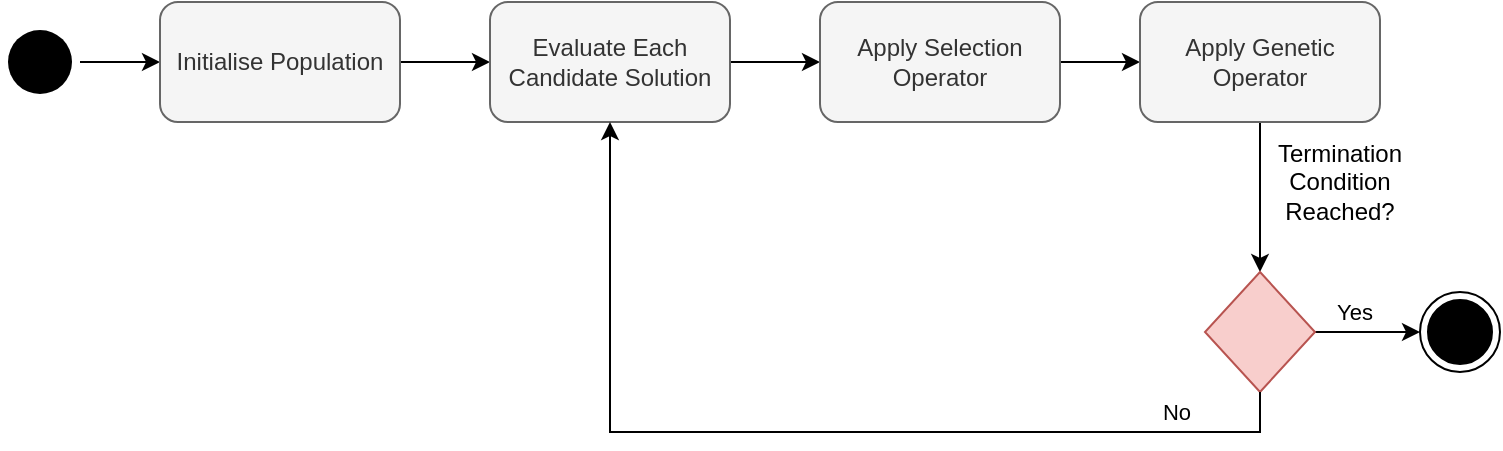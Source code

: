 <mxfile version="28.0.4">
  <diagram name="Page-1" id="Q_Y5vOs19XMr8ZMtz57X">
    <mxGraphModel dx="870" dy="530" grid="1" gridSize="10" guides="1" tooltips="1" connect="1" arrows="1" fold="1" page="1" pageScale="1" pageWidth="850" pageHeight="1100" math="0" shadow="0">
      <root>
        <mxCell id="0" />
        <mxCell id="1" parent="0" />
        <mxCell id="RoEHXKqVC8zRtC_oqP53-17" value="" style="edgeStyle=orthogonalEdgeStyle;rounded=0;orthogonalLoop=1;jettySize=auto;html=1;" parent="1" source="RoEHXKqVC8zRtC_oqP53-1" target="RoEHXKqVC8zRtC_oqP53-3" edge="1">
          <mxGeometry relative="1" as="geometry" />
        </mxCell>
        <mxCell id="RoEHXKqVC8zRtC_oqP53-1" value="" style="ellipse;html=1;shape=startState;fillColor=#000000;strokeColor=none;" parent="1" vertex="1">
          <mxGeometry x="60" y="335" width="40" height="40" as="geometry" />
        </mxCell>
        <mxCell id="RoEHXKqVC8zRtC_oqP53-6" value="" style="edgeStyle=orthogonalEdgeStyle;rounded=0;orthogonalLoop=1;jettySize=auto;html=1;" parent="1" source="RoEHXKqVC8zRtC_oqP53-3" target="RoEHXKqVC8zRtC_oqP53-5" edge="1">
          <mxGeometry relative="1" as="geometry" />
        </mxCell>
        <mxCell id="RoEHXKqVC8zRtC_oqP53-3" value="Initialise Population" style="rounded=1;whiteSpace=wrap;html=1;fillColor=#f5f5f5;fontColor=#333333;strokeColor=#666666;" parent="1" vertex="1">
          <mxGeometry x="140" y="325" width="120" height="60" as="geometry" />
        </mxCell>
        <mxCell id="RoEHXKqVC8zRtC_oqP53-8" value="" style="edgeStyle=orthogonalEdgeStyle;rounded=0;orthogonalLoop=1;jettySize=auto;html=1;" parent="1" source="RoEHXKqVC8zRtC_oqP53-5" target="RoEHXKqVC8zRtC_oqP53-7" edge="1">
          <mxGeometry relative="1" as="geometry" />
        </mxCell>
        <mxCell id="RoEHXKqVC8zRtC_oqP53-5" value="Evaluate Each Candidate Solution" style="rounded=1;whiteSpace=wrap;html=1;fillColor=#f5f5f5;fontColor=#333333;strokeColor=#666666;" parent="1" vertex="1">
          <mxGeometry x="305" y="325" width="120" height="60" as="geometry" />
        </mxCell>
        <mxCell id="RoEHXKqVC8zRtC_oqP53-10" value="" style="edgeStyle=orthogonalEdgeStyle;rounded=0;orthogonalLoop=1;jettySize=auto;html=1;" parent="1" source="RoEHXKqVC8zRtC_oqP53-7" target="RoEHXKqVC8zRtC_oqP53-9" edge="1">
          <mxGeometry relative="1" as="geometry" />
        </mxCell>
        <mxCell id="RoEHXKqVC8zRtC_oqP53-7" value="Apply Selection Operator" style="rounded=1;whiteSpace=wrap;html=1;fillColor=#f5f5f5;fontColor=#333333;strokeColor=#666666;" parent="1" vertex="1">
          <mxGeometry x="470" y="325" width="120" height="60" as="geometry" />
        </mxCell>
        <mxCell id="RoEHXKqVC8zRtC_oqP53-15" value="" style="edgeStyle=orthogonalEdgeStyle;rounded=0;orthogonalLoop=1;jettySize=auto;html=1;" parent="1" source="RoEHXKqVC8zRtC_oqP53-9" target="RoEHXKqVC8zRtC_oqP53-14" edge="1">
          <mxGeometry relative="1" as="geometry" />
        </mxCell>
        <mxCell id="RoEHXKqVC8zRtC_oqP53-9" value="Apply Genetic Operator" style="rounded=1;whiteSpace=wrap;html=1;fillColor=#f5f5f5;fontColor=#333333;strokeColor=#666666;" parent="1" vertex="1">
          <mxGeometry x="630" y="325" width="120" height="60" as="geometry" />
        </mxCell>
        <mxCell id="RoEHXKqVC8zRtC_oqP53-18" value="" style="edgeStyle=orthogonalEdgeStyle;rounded=0;orthogonalLoop=1;jettySize=auto;html=1;" parent="1" source="RoEHXKqVC8zRtC_oqP53-14" target="RoEHXKqVC8zRtC_oqP53-16" edge="1">
          <mxGeometry relative="1" as="geometry" />
        </mxCell>
        <mxCell id="RoEHXKqVC8zRtC_oqP53-21" value="Yes" style="edgeLabel;html=1;align=center;verticalAlign=middle;resizable=0;points=[];labelBackgroundColor=none;" parent="RoEHXKqVC8zRtC_oqP53-18" vertex="1" connectable="0">
          <mxGeometry x="-0.248" y="1" relative="1" as="geometry">
            <mxPoint y="-9" as="offset" />
          </mxGeometry>
        </mxCell>
        <mxCell id="RoEHXKqVC8zRtC_oqP53-14" value="" style="rhombus;whiteSpace=wrap;html=1;strokeWidth=1;fillColor=#f8cecc;strokeColor=#b85450;" parent="1" vertex="1">
          <mxGeometry x="662.5" y="460" width="55" height="60" as="geometry" />
        </mxCell>
        <mxCell id="RoEHXKqVC8zRtC_oqP53-16" value="" style="ellipse;html=1;shape=endState;fillColor=#000000;strokeColor=#000000;" parent="1" vertex="1">
          <mxGeometry x="770" y="470" width="40" height="40" as="geometry" />
        </mxCell>
        <mxCell id="RoEHXKqVC8zRtC_oqP53-19" value="" style="edgeStyle=orthogonalEdgeStyle;rounded=0;orthogonalLoop=1;jettySize=auto;html=1;exitX=0.5;exitY=1;exitDx=0;exitDy=0;entryX=0.5;entryY=1;entryDx=0;entryDy=0;" parent="1" source="RoEHXKqVC8zRtC_oqP53-14" target="RoEHXKqVC8zRtC_oqP53-5" edge="1">
          <mxGeometry relative="1" as="geometry">
            <mxPoint x="700" y="395" as="sourcePoint" />
            <mxPoint x="700" y="435" as="targetPoint" />
          </mxGeometry>
        </mxCell>
        <mxCell id="RoEHXKqVC8zRtC_oqP53-22" value="No" style="edgeLabel;html=1;align=center;verticalAlign=middle;resizable=0;points=[];labelBackgroundColor=none;" parent="RoEHXKqVC8zRtC_oqP53-19" vertex="1" connectable="0">
          <mxGeometry x="-0.432" y="4" relative="1" as="geometry">
            <mxPoint x="80" y="-14" as="offset" />
          </mxGeometry>
        </mxCell>
        <mxCell id="AJp47O89RRYNU9iOuVh0-2" value="Termination Condition Reached?" style="text;html=1;align=center;verticalAlign=middle;whiteSpace=wrap;rounded=0;" vertex="1" parent="1">
          <mxGeometry x="700" y="400" width="60" height="30" as="geometry" />
        </mxCell>
      </root>
    </mxGraphModel>
  </diagram>
</mxfile>
